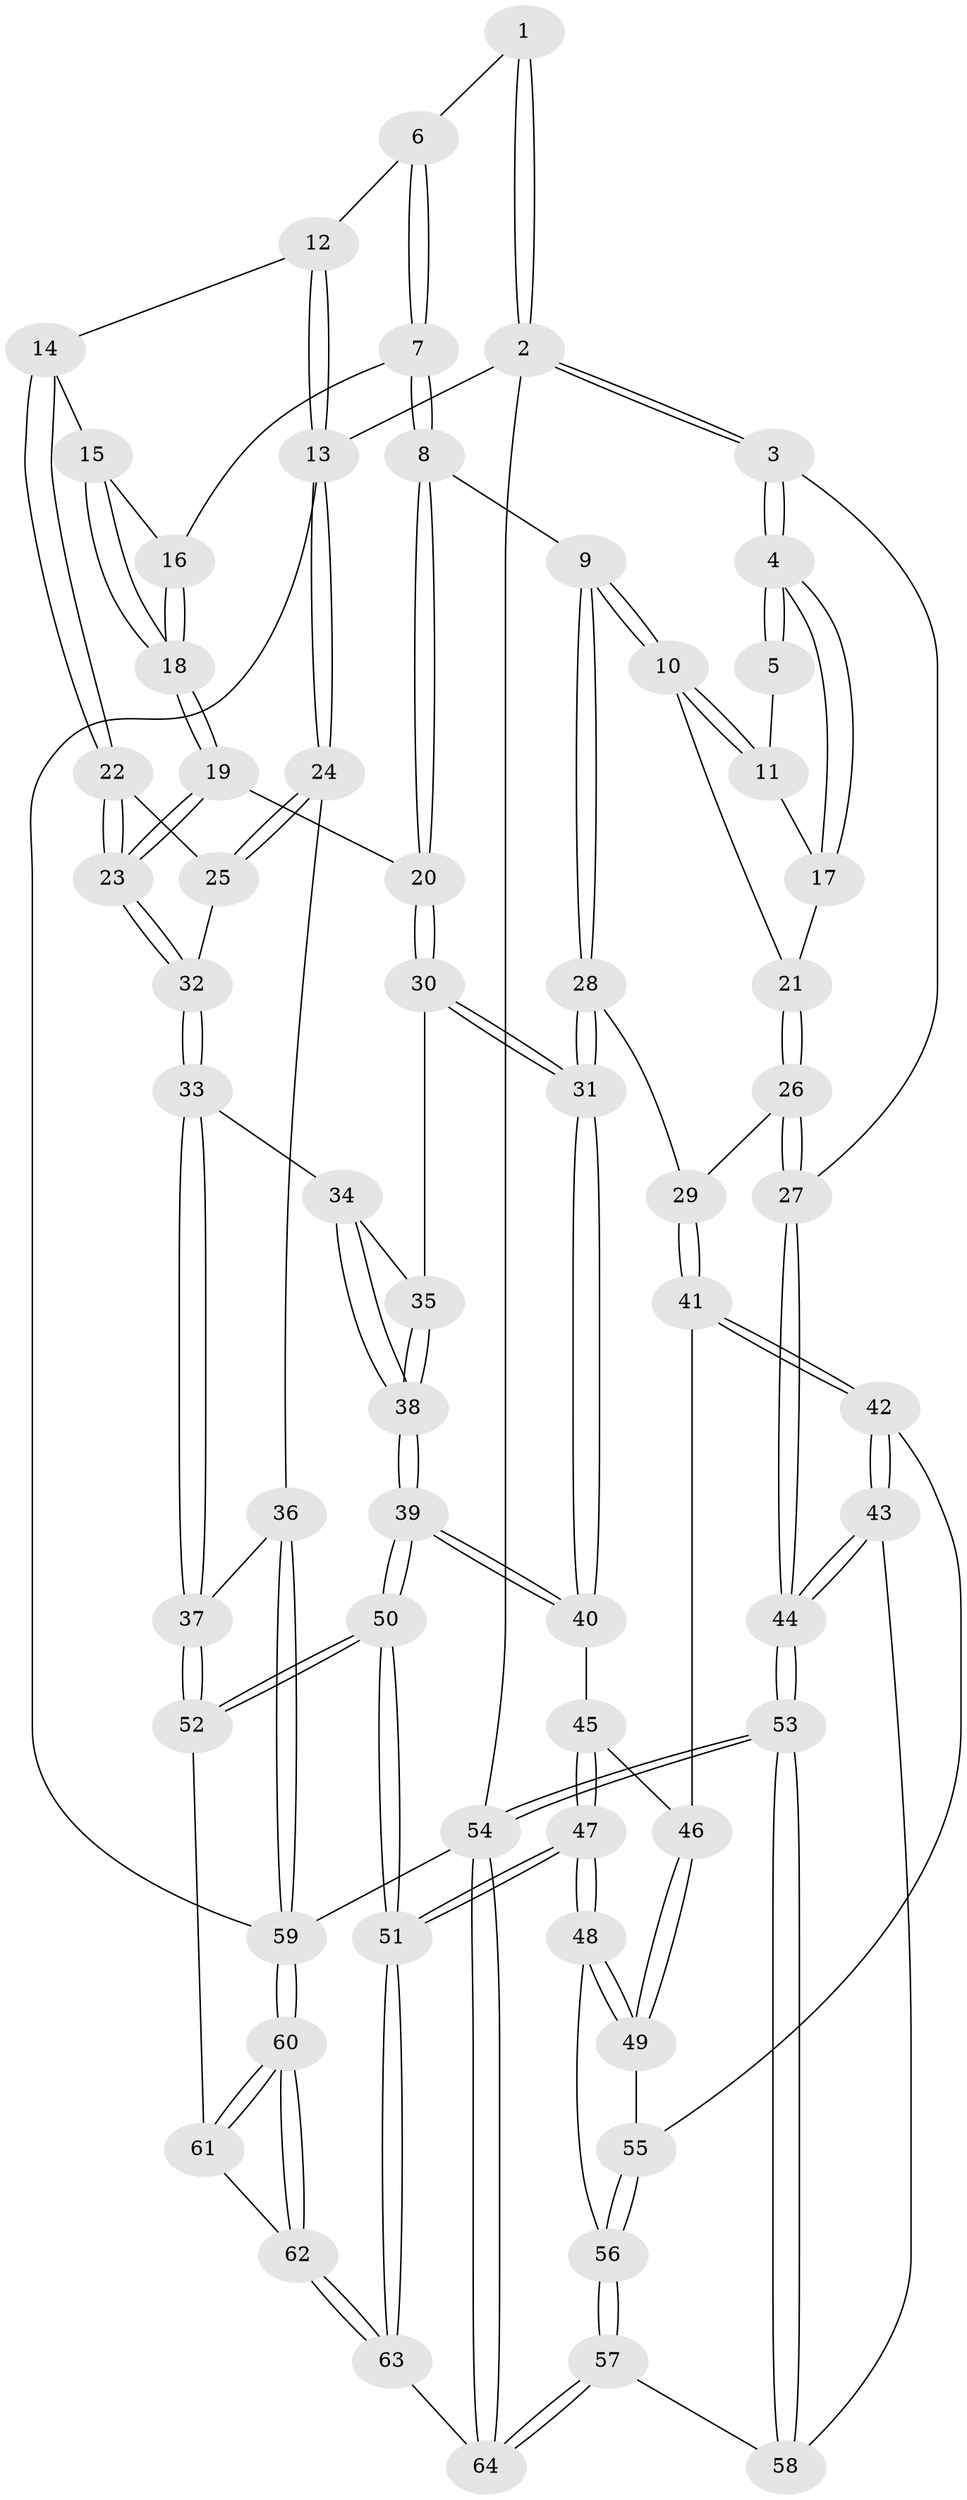 // coarse degree distribution, {4: 0.5135135135135135, 2: 0.02702702702702703, 5: 0.40540540540540543, 6: 0.02702702702702703, 3: 0.02702702702702703}
// Generated by graph-tools (version 1.1) at 2025/24/03/03/25 07:24:33]
// undirected, 64 vertices, 157 edges
graph export_dot {
graph [start="1"]
  node [color=gray90,style=filled];
  1 [pos="+0.13520752042656223+0"];
  2 [pos="+0+0"];
  3 [pos="+0+0.2625575191551643"];
  4 [pos="+0+0.25043311378424404"];
  5 [pos="+0.1027133116558996+0.0598627333495976"];
  6 [pos="+0.45449428300426836+0"];
  7 [pos="+0.4336498064428547+0.045144637110940196"];
  8 [pos="+0.38389331157139683+0.14029642434409786"];
  9 [pos="+0.36437283913489604+0.16423573008479808"];
  10 [pos="+0.3205670826113124+0.1729132947636484"];
  11 [pos="+0.19744041734568482+0.14644571373629903"];
  12 [pos="+0.8736166867555962+0"];
  13 [pos="+1+0"];
  14 [pos="+0.8233751782956485+0.19404781931764886"];
  15 [pos="+0.8075043812428667+0.20049888859689452"];
  16 [pos="+0.5771318112654015+0.14439475112967717"];
  17 [pos="+0.04374053327608313+0.22503181483382723"];
  18 [pos="+0.6556206543700689+0.347555890213701"];
  19 [pos="+0.6444165330450462+0.36862996966649636"];
  20 [pos="+0.6435968802993366+0.3691824434434314"];
  21 [pos="+0.18582712454456946+0.2940950450118819"];
  22 [pos="+0.8392245483117523+0.2090214226480102"];
  23 [pos="+0.8350657277631723+0.4523877340440023"];
  24 [pos="+1+0.3365748092019361"];
  25 [pos="+0.9681872615365353+0.2624606838615601"];
  26 [pos="+0.1510739834234436+0.39117756257488484"];
  27 [pos="+0+0.5008263100969133"];
  28 [pos="+0.39309452207159257+0.47149813942437896"];
  29 [pos="+0.3673180861431795+0.4813451893490701"];
  30 [pos="+0.5728493966119862+0.4641203329957791"];
  31 [pos="+0.45834880882735496+0.5000942900059993"];
  32 [pos="+0.8448140294158551+0.46651471624208224"];
  33 [pos="+0.9032907277196411+0.5750130903913673"];
  34 [pos="+0.8329164378817577+0.5933122288848733"];
  35 [pos="+0.6393320719884368+0.519543658667194"];
  36 [pos="+1+0.6267658453283581"];
  37 [pos="+1+0.6325801786365629"];
  38 [pos="+0.6503027532388206+0.75910952451138"];
  39 [pos="+0.5930664735454548+0.8400556246728121"];
  40 [pos="+0.4876204532361324+0.6379204216519422"];
  41 [pos="+0.18676702123347552+0.6671292571993105"];
  42 [pos="+0.15017081470612942+0.6882891343393128"];
  43 [pos="+0.10404916196487737+0.6903067936046877"];
  44 [pos="+0+0.689367489100669"];
  45 [pos="+0.35786483488304155+0.7099702480813932"];
  46 [pos="+0.3285687788215213+0.7073214189596041"];
  47 [pos="+0.4661102793448761+0.8724063977912341"];
  48 [pos="+0.4283527484979282+0.8677972241661285"];
  49 [pos="+0.37717701447567376+0.8308207641829954"];
  50 [pos="+0.5901962857193639+0.8936085381010992"];
  51 [pos="+0.5842087083947324+0.9054984629220119"];
  52 [pos="+0.8984492862803416+0.8323039301657327"];
  53 [pos="+0+0.909754464210339"];
  54 [pos="+0+1"];
  55 [pos="+0.1819244753741621+0.7242136824425244"];
  56 [pos="+0.27260561876919903+0.9107725419425786"];
  57 [pos="+0.24591185051577252+0.9566249637236832"];
  58 [pos="+0.21560592750866156+0.9492784546644986"];
  59 [pos="+1+1"];
  60 [pos="+1+1"];
  61 [pos="+0.9006103122980013+0.8473271258303458"];
  62 [pos="+0.8303092685878524+1"];
  63 [pos="+0.5914496974297107+1"];
  64 [pos="+0.3161382467159857+1"];
  1 -- 2;
  1 -- 2;
  1 -- 6;
  2 -- 3;
  2 -- 3;
  2 -- 13;
  2 -- 54;
  3 -- 4;
  3 -- 4;
  3 -- 27;
  4 -- 5;
  4 -- 5;
  4 -- 17;
  4 -- 17;
  5 -- 11;
  6 -- 7;
  6 -- 7;
  6 -- 12;
  7 -- 8;
  7 -- 8;
  7 -- 16;
  8 -- 9;
  8 -- 20;
  8 -- 20;
  9 -- 10;
  9 -- 10;
  9 -- 28;
  9 -- 28;
  10 -- 11;
  10 -- 11;
  10 -- 21;
  11 -- 17;
  12 -- 13;
  12 -- 13;
  12 -- 14;
  13 -- 24;
  13 -- 24;
  13 -- 59;
  14 -- 15;
  14 -- 22;
  14 -- 22;
  15 -- 16;
  15 -- 18;
  15 -- 18;
  16 -- 18;
  16 -- 18;
  17 -- 21;
  18 -- 19;
  18 -- 19;
  19 -- 20;
  19 -- 23;
  19 -- 23;
  20 -- 30;
  20 -- 30;
  21 -- 26;
  21 -- 26;
  22 -- 23;
  22 -- 23;
  22 -- 25;
  23 -- 32;
  23 -- 32;
  24 -- 25;
  24 -- 25;
  24 -- 36;
  25 -- 32;
  26 -- 27;
  26 -- 27;
  26 -- 29;
  27 -- 44;
  27 -- 44;
  28 -- 29;
  28 -- 31;
  28 -- 31;
  29 -- 41;
  29 -- 41;
  30 -- 31;
  30 -- 31;
  30 -- 35;
  31 -- 40;
  31 -- 40;
  32 -- 33;
  32 -- 33;
  33 -- 34;
  33 -- 37;
  33 -- 37;
  34 -- 35;
  34 -- 38;
  34 -- 38;
  35 -- 38;
  35 -- 38;
  36 -- 37;
  36 -- 59;
  36 -- 59;
  37 -- 52;
  37 -- 52;
  38 -- 39;
  38 -- 39;
  39 -- 40;
  39 -- 40;
  39 -- 50;
  39 -- 50;
  40 -- 45;
  41 -- 42;
  41 -- 42;
  41 -- 46;
  42 -- 43;
  42 -- 43;
  42 -- 55;
  43 -- 44;
  43 -- 44;
  43 -- 58;
  44 -- 53;
  44 -- 53;
  45 -- 46;
  45 -- 47;
  45 -- 47;
  46 -- 49;
  46 -- 49;
  47 -- 48;
  47 -- 48;
  47 -- 51;
  47 -- 51;
  48 -- 49;
  48 -- 49;
  48 -- 56;
  49 -- 55;
  50 -- 51;
  50 -- 51;
  50 -- 52;
  50 -- 52;
  51 -- 63;
  51 -- 63;
  52 -- 61;
  53 -- 54;
  53 -- 54;
  53 -- 58;
  53 -- 58;
  54 -- 64;
  54 -- 64;
  54 -- 59;
  55 -- 56;
  55 -- 56;
  56 -- 57;
  56 -- 57;
  57 -- 58;
  57 -- 64;
  57 -- 64;
  59 -- 60;
  59 -- 60;
  60 -- 61;
  60 -- 61;
  60 -- 62;
  60 -- 62;
  61 -- 62;
  62 -- 63;
  62 -- 63;
  63 -- 64;
}
